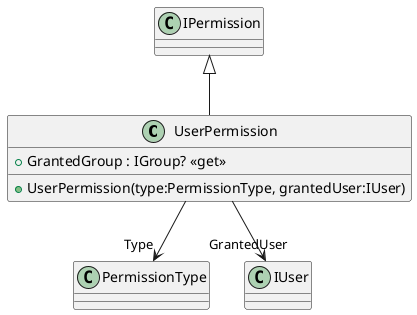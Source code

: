 @startuml
class UserPermission {
    + GrantedGroup : IGroup? <<get>>
    + UserPermission(type:PermissionType, grantedUser:IUser)
}
IPermission <|-- UserPermission
UserPermission --> "Type" PermissionType
UserPermission --> "GrantedUser" IUser
@enduml
